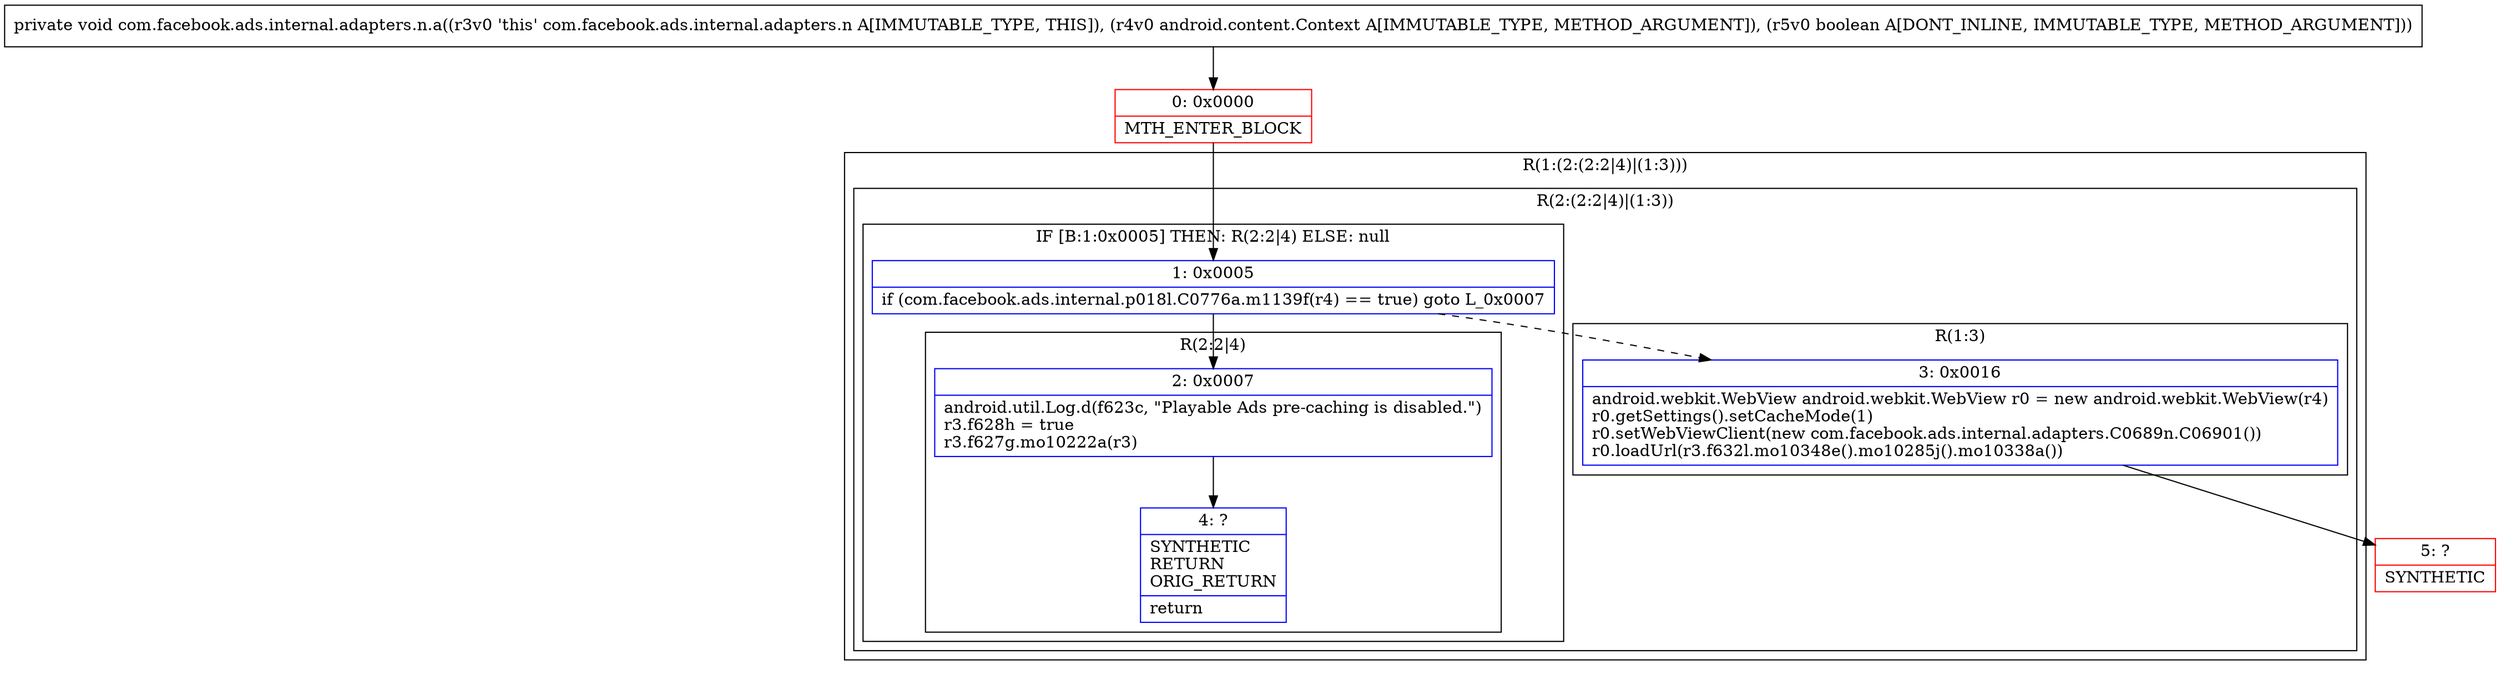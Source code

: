digraph "CFG forcom.facebook.ads.internal.adapters.n.a(Landroid\/content\/Context;Z)V" {
subgraph cluster_Region_592548262 {
label = "R(1:(2:(2:2|4)|(1:3)))";
node [shape=record,color=blue];
subgraph cluster_Region_1727948160 {
label = "R(2:(2:2|4)|(1:3))";
node [shape=record,color=blue];
subgraph cluster_IfRegion_550503987 {
label = "IF [B:1:0x0005] THEN: R(2:2|4) ELSE: null";
node [shape=record,color=blue];
Node_1 [shape=record,label="{1\:\ 0x0005|if (com.facebook.ads.internal.p018l.C0776a.m1139f(r4) == true) goto L_0x0007\l}"];
subgraph cluster_Region_2045059598 {
label = "R(2:2|4)";
node [shape=record,color=blue];
Node_2 [shape=record,label="{2\:\ 0x0007|android.util.Log.d(f623c, \"Playable Ads pre\-caching is disabled.\")\lr3.f628h = true\lr3.f627g.mo10222a(r3)\l}"];
Node_4 [shape=record,label="{4\:\ ?|SYNTHETIC\lRETURN\lORIG_RETURN\l|return\l}"];
}
}
subgraph cluster_Region_1682071168 {
label = "R(1:3)";
node [shape=record,color=blue];
Node_3 [shape=record,label="{3\:\ 0x0016|android.webkit.WebView android.webkit.WebView r0 = new android.webkit.WebView(r4)\lr0.getSettings().setCacheMode(1)\lr0.setWebViewClient(new com.facebook.ads.internal.adapters.C0689n.C06901())\lr0.loadUrl(r3.f632l.mo10348e().mo10285j().mo10338a())\l}"];
}
}
}
Node_0 [shape=record,color=red,label="{0\:\ 0x0000|MTH_ENTER_BLOCK\l}"];
Node_5 [shape=record,color=red,label="{5\:\ ?|SYNTHETIC\l}"];
MethodNode[shape=record,label="{private void com.facebook.ads.internal.adapters.n.a((r3v0 'this' com.facebook.ads.internal.adapters.n A[IMMUTABLE_TYPE, THIS]), (r4v0 android.content.Context A[IMMUTABLE_TYPE, METHOD_ARGUMENT]), (r5v0 boolean A[DONT_INLINE, IMMUTABLE_TYPE, METHOD_ARGUMENT])) }"];
MethodNode -> Node_0;
Node_1 -> Node_2;
Node_1 -> Node_3[style=dashed];
Node_2 -> Node_4;
Node_3 -> Node_5;
Node_0 -> Node_1;
}

